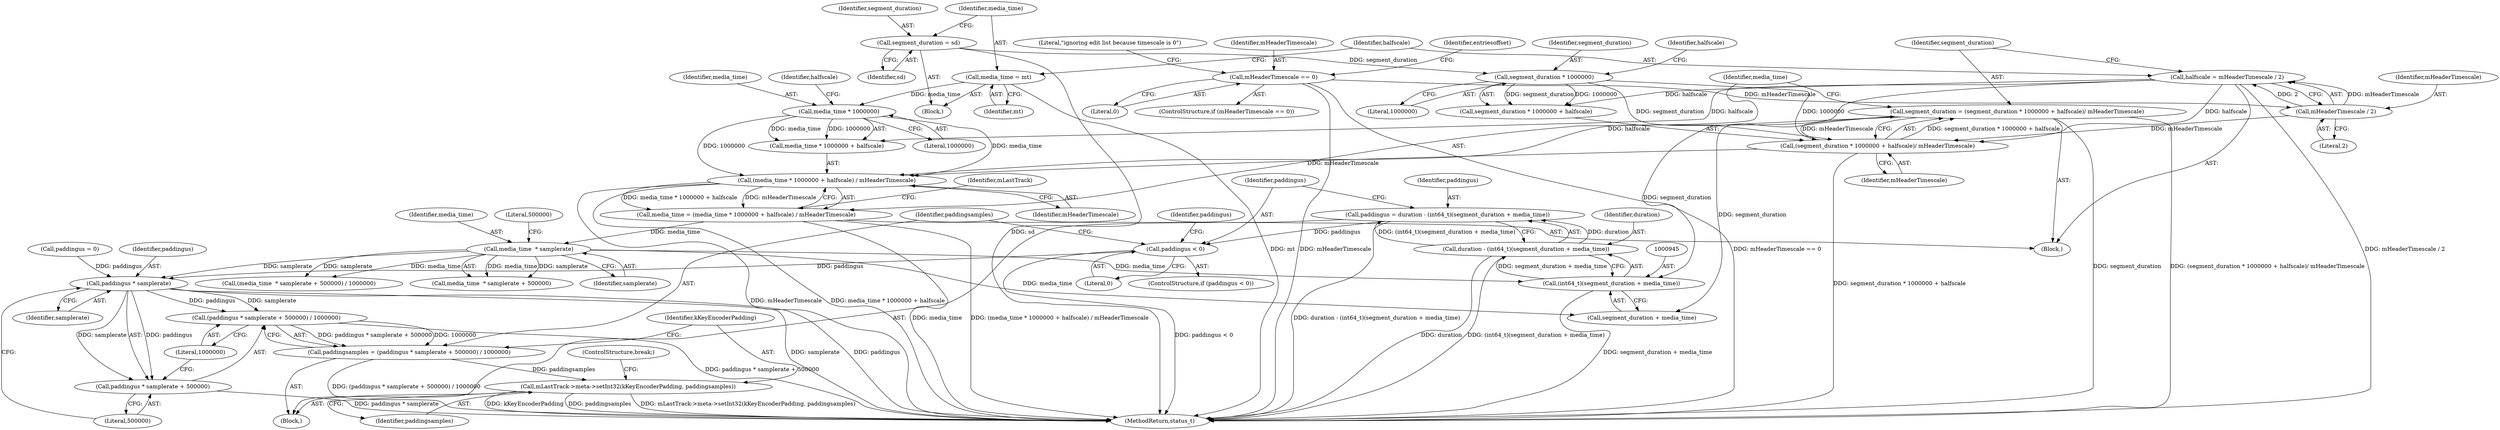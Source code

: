 digraph "0_Android_8a3a2f6ea7defe1a81bb32b3c9f3537f84749b9d@integer" {
"1000940" [label="(Call,paddingus = duration - (int64_t)(segment_duration + media_time))"];
"1000942" [label="(Call,duration - (int64_t)(segment_duration + media_time))"];
"1000944" [label="(Call,(int64_t)(segment_duration + media_time))"];
"1000889" [label="(Call,segment_duration = (segment_duration * 1000000 + halfscale)/ mHeaderTimescale)"];
"1000891" [label="(Call,(segment_duration * 1000000 + halfscale)/ mHeaderTimescale)"];
"1000893" [label="(Call,segment_duration * 1000000)"];
"1000873" [label="(Call,segment_duration = sd)"];
"1000884" [label="(Call,halfscale = mHeaderTimescale / 2)"];
"1000886" [label="(Call,mHeaderTimescale / 2)"];
"1000806" [label="(Call,mHeaderTimescale == 0)"];
"1000931" [label="(Call,media_time  * samplerate)"];
"1000898" [label="(Call,media_time = (media_time * 1000000 + halfscale) / mHeaderTimescale)"];
"1000900" [label="(Call,(media_time * 1000000 + halfscale) / mHeaderTimescale)"];
"1000902" [label="(Call,media_time * 1000000)"];
"1000876" [label="(Call,media_time = mt)"];
"1000950" [label="(Call,paddingus < 0)"];
"1000962" [label="(Call,paddingus * samplerate)"];
"1000960" [label="(Call,(paddingus * samplerate + 500000) / 1000000)"];
"1000958" [label="(Call,paddingsamples = (paddingus * samplerate + 500000) / 1000000)"];
"1000967" [label="(Call,mLastTrack->meta->setInt32(kKeyEncoderPadding, paddingsamples))"];
"1000961" [label="(Call,paddingus * samplerate + 500000)"];
"1000931" [label="(Call,media_time  * samplerate)"];
"1000905" [label="(Identifier,halfscale)"];
"1000889" [label="(Call,segment_duration = (segment_duration * 1000000 + halfscale)/ mHeaderTimescale)"];
"1000899" [label="(Identifier,media_time)"];
"1000896" [label="(Identifier,halfscale)"];
"1000885" [label="(Identifier,halfscale)"];
"1000954" [label="(Call,paddingus = 0)"];
"1000932" [label="(Identifier,media_time)"];
"1000958" [label="(Call,paddingsamples = (paddingus * samplerate + 500000) / 1000000)"];
"1000929" [label="(Call,(media_time  * samplerate + 500000) / 1000000)"];
"1000959" [label="(Identifier,paddingsamples)"];
"1000960" [label="(Call,(paddingus * samplerate + 500000) / 1000000)"];
"1000969" [label="(Identifier,paddingsamples)"];
"1000963" [label="(Identifier,paddingus)"];
"1000961" [label="(Call,paddingus * samplerate + 500000)"];
"1000878" [label="(Identifier,mt)"];
"1000892" [label="(Call,segment_duration * 1000000 + halfscale)"];
"1000886" [label="(Call,mHeaderTimescale / 2)"];
"1000873" [label="(Call,segment_duration = sd)"];
"1000964" [label="(Identifier,samplerate)"];
"1000930" [label="(Call,media_time  * samplerate + 500000)"];
"1000884" [label="(Call,halfscale = mHeaderTimescale / 2)"];
"1000894" [label="(Identifier,segment_duration)"];
"1000903" [label="(Identifier,media_time)"];
"1000902" [label="(Call,media_time * 1000000)"];
"1000891" [label="(Call,(segment_duration * 1000000 + halfscale)/ mHeaderTimescale)"];
"1000890" [label="(Identifier,segment_duration)"];
"1000942" [label="(Call,duration - (int64_t)(segment_duration + media_time))"];
"1000895" [label="(Literal,1000000)"];
"1000811" [label="(Literal,\"ignoring edit list because timescale is 0\")"];
"1000943" [label="(Identifier,duration)"];
"1000887" [label="(Identifier,mHeaderTimescale)"];
"1000911" [label="(Identifier,mLastTrack)"];
"1000904" [label="(Literal,1000000)"];
"1000925" [label="(Block,)"];
"1000805" [label="(ControlStructure,if (mHeaderTimescale == 0))"];
"1000807" [label="(Identifier,mHeaderTimescale)"];
"1000933" [label="(Identifier,samplerate)"];
"1000888" [label="(Literal,2)"];
"1000940" [label="(Call,paddingus = duration - (int64_t)(segment_duration + media_time))"];
"1003923" [label="(MethodReturn,status_t)"];
"1000949" [label="(ControlStructure,if (paddingus < 0))"];
"1000955" [label="(Identifier,paddingus)"];
"1000968" [label="(Identifier,kKeyEncoderPadding)"];
"1000967" [label="(Call,mLastTrack->meta->setInt32(kKeyEncoderPadding, paddingsamples))"];
"1000851" [label="(Block,)"];
"1000900" [label="(Call,(media_time * 1000000 + halfscale) / mHeaderTimescale)"];
"1000941" [label="(Identifier,paddingus)"];
"1000874" [label="(Identifier,segment_duration)"];
"1000970" [label="(ControlStructure,break;)"];
"1000946" [label="(Call,segment_duration + media_time)"];
"1000813" [label="(Block,)"];
"1000934" [label="(Literal,500000)"];
"1000816" [label="(Identifier,entriesoffset)"];
"1000906" [label="(Identifier,mHeaderTimescale)"];
"1000965" [label="(Literal,500000)"];
"1000893" [label="(Call,segment_duration * 1000000)"];
"1000950" [label="(Call,paddingus < 0)"];
"1000962" [label="(Call,paddingus * samplerate)"];
"1000806" [label="(Call,mHeaderTimescale == 0)"];
"1000952" [label="(Literal,0)"];
"1000901" [label="(Call,media_time * 1000000 + halfscale)"];
"1000876" [label="(Call,media_time = mt)"];
"1000877" [label="(Identifier,media_time)"];
"1000897" [label="(Identifier,mHeaderTimescale)"];
"1000898" [label="(Call,media_time = (media_time * 1000000 + halfscale) / mHeaderTimescale)"];
"1000966" [label="(Literal,1000000)"];
"1000944" [label="(Call,(int64_t)(segment_duration + media_time))"];
"1000951" [label="(Identifier,paddingus)"];
"1000808" [label="(Literal,0)"];
"1000875" [label="(Identifier,sd)"];
"1000940" -> "1000925"  [label="AST: "];
"1000940" -> "1000942"  [label="CFG: "];
"1000941" -> "1000940"  [label="AST: "];
"1000942" -> "1000940"  [label="AST: "];
"1000951" -> "1000940"  [label="CFG: "];
"1000940" -> "1003923"  [label="DDG: duration - (int64_t)(segment_duration + media_time)"];
"1000942" -> "1000940"  [label="DDG: duration"];
"1000942" -> "1000940"  [label="DDG: (int64_t)(segment_duration + media_time)"];
"1000940" -> "1000950"  [label="DDG: paddingus"];
"1000942" -> "1000944"  [label="CFG: "];
"1000943" -> "1000942"  [label="AST: "];
"1000944" -> "1000942"  [label="AST: "];
"1000942" -> "1003923"  [label="DDG: duration"];
"1000942" -> "1003923"  [label="DDG: (int64_t)(segment_duration + media_time)"];
"1000944" -> "1000942"  [label="DDG: segment_duration + media_time"];
"1000944" -> "1000946"  [label="CFG: "];
"1000945" -> "1000944"  [label="AST: "];
"1000946" -> "1000944"  [label="AST: "];
"1000944" -> "1003923"  [label="DDG: segment_duration + media_time"];
"1000889" -> "1000944"  [label="DDG: segment_duration"];
"1000931" -> "1000944"  [label="DDG: media_time"];
"1000889" -> "1000813"  [label="AST: "];
"1000889" -> "1000891"  [label="CFG: "];
"1000890" -> "1000889"  [label="AST: "];
"1000891" -> "1000889"  [label="AST: "];
"1000899" -> "1000889"  [label="CFG: "];
"1000889" -> "1003923"  [label="DDG: (segment_duration * 1000000 + halfscale)/ mHeaderTimescale"];
"1000889" -> "1003923"  [label="DDG: segment_duration"];
"1000891" -> "1000889"  [label="DDG: segment_duration * 1000000 + halfscale"];
"1000891" -> "1000889"  [label="DDG: mHeaderTimescale"];
"1000889" -> "1000946"  [label="DDG: segment_duration"];
"1000891" -> "1000897"  [label="CFG: "];
"1000892" -> "1000891"  [label="AST: "];
"1000897" -> "1000891"  [label="AST: "];
"1000891" -> "1003923"  [label="DDG: segment_duration * 1000000 + halfscale"];
"1000893" -> "1000891"  [label="DDG: segment_duration"];
"1000893" -> "1000891"  [label="DDG: 1000000"];
"1000884" -> "1000891"  [label="DDG: halfscale"];
"1000886" -> "1000891"  [label="DDG: mHeaderTimescale"];
"1000891" -> "1000900"  [label="DDG: mHeaderTimescale"];
"1000893" -> "1000892"  [label="AST: "];
"1000893" -> "1000895"  [label="CFG: "];
"1000894" -> "1000893"  [label="AST: "];
"1000895" -> "1000893"  [label="AST: "];
"1000896" -> "1000893"  [label="CFG: "];
"1000893" -> "1000892"  [label="DDG: segment_duration"];
"1000893" -> "1000892"  [label="DDG: 1000000"];
"1000873" -> "1000893"  [label="DDG: segment_duration"];
"1000873" -> "1000851"  [label="AST: "];
"1000873" -> "1000875"  [label="CFG: "];
"1000874" -> "1000873"  [label="AST: "];
"1000875" -> "1000873"  [label="AST: "];
"1000877" -> "1000873"  [label="CFG: "];
"1000873" -> "1003923"  [label="DDG: sd"];
"1000884" -> "1000813"  [label="AST: "];
"1000884" -> "1000886"  [label="CFG: "];
"1000885" -> "1000884"  [label="AST: "];
"1000886" -> "1000884"  [label="AST: "];
"1000890" -> "1000884"  [label="CFG: "];
"1000884" -> "1003923"  [label="DDG: mHeaderTimescale / 2"];
"1000886" -> "1000884"  [label="DDG: mHeaderTimescale"];
"1000886" -> "1000884"  [label="DDG: 2"];
"1000884" -> "1000892"  [label="DDG: halfscale"];
"1000884" -> "1000900"  [label="DDG: halfscale"];
"1000884" -> "1000901"  [label="DDG: halfscale"];
"1000886" -> "1000888"  [label="CFG: "];
"1000887" -> "1000886"  [label="AST: "];
"1000888" -> "1000886"  [label="AST: "];
"1000806" -> "1000886"  [label="DDG: mHeaderTimescale"];
"1000806" -> "1000805"  [label="AST: "];
"1000806" -> "1000808"  [label="CFG: "];
"1000807" -> "1000806"  [label="AST: "];
"1000808" -> "1000806"  [label="AST: "];
"1000811" -> "1000806"  [label="CFG: "];
"1000816" -> "1000806"  [label="CFG: "];
"1000806" -> "1003923"  [label="DDG: mHeaderTimescale"];
"1000806" -> "1003923"  [label="DDG: mHeaderTimescale == 0"];
"1000931" -> "1000930"  [label="AST: "];
"1000931" -> "1000933"  [label="CFG: "];
"1000932" -> "1000931"  [label="AST: "];
"1000933" -> "1000931"  [label="AST: "];
"1000934" -> "1000931"  [label="CFG: "];
"1000931" -> "1000929"  [label="DDG: media_time"];
"1000931" -> "1000929"  [label="DDG: samplerate"];
"1000931" -> "1000930"  [label="DDG: media_time"];
"1000931" -> "1000930"  [label="DDG: samplerate"];
"1000898" -> "1000931"  [label="DDG: media_time"];
"1000931" -> "1000946"  [label="DDG: media_time"];
"1000931" -> "1000962"  [label="DDG: samplerate"];
"1000898" -> "1000813"  [label="AST: "];
"1000898" -> "1000900"  [label="CFG: "];
"1000899" -> "1000898"  [label="AST: "];
"1000900" -> "1000898"  [label="AST: "];
"1000911" -> "1000898"  [label="CFG: "];
"1000898" -> "1003923"  [label="DDG: media_time"];
"1000898" -> "1003923"  [label="DDG: (media_time * 1000000 + halfscale) / mHeaderTimescale"];
"1000900" -> "1000898"  [label="DDG: media_time * 1000000 + halfscale"];
"1000900" -> "1000898"  [label="DDG: mHeaderTimescale"];
"1000900" -> "1000906"  [label="CFG: "];
"1000901" -> "1000900"  [label="AST: "];
"1000906" -> "1000900"  [label="AST: "];
"1000900" -> "1003923"  [label="DDG: mHeaderTimescale"];
"1000900" -> "1003923"  [label="DDG: media_time * 1000000 + halfscale"];
"1000902" -> "1000900"  [label="DDG: media_time"];
"1000902" -> "1000900"  [label="DDG: 1000000"];
"1000902" -> "1000901"  [label="AST: "];
"1000902" -> "1000904"  [label="CFG: "];
"1000903" -> "1000902"  [label="AST: "];
"1000904" -> "1000902"  [label="AST: "];
"1000905" -> "1000902"  [label="CFG: "];
"1000902" -> "1000901"  [label="DDG: media_time"];
"1000902" -> "1000901"  [label="DDG: 1000000"];
"1000876" -> "1000902"  [label="DDG: media_time"];
"1000876" -> "1000851"  [label="AST: "];
"1000876" -> "1000878"  [label="CFG: "];
"1000877" -> "1000876"  [label="AST: "];
"1000878" -> "1000876"  [label="AST: "];
"1000885" -> "1000876"  [label="CFG: "];
"1000876" -> "1003923"  [label="DDG: mt"];
"1000950" -> "1000949"  [label="AST: "];
"1000950" -> "1000952"  [label="CFG: "];
"1000951" -> "1000950"  [label="AST: "];
"1000952" -> "1000950"  [label="AST: "];
"1000955" -> "1000950"  [label="CFG: "];
"1000959" -> "1000950"  [label="CFG: "];
"1000950" -> "1003923"  [label="DDG: paddingus < 0"];
"1000950" -> "1000962"  [label="DDG: paddingus"];
"1000962" -> "1000961"  [label="AST: "];
"1000962" -> "1000964"  [label="CFG: "];
"1000963" -> "1000962"  [label="AST: "];
"1000964" -> "1000962"  [label="AST: "];
"1000965" -> "1000962"  [label="CFG: "];
"1000962" -> "1003923"  [label="DDG: samplerate"];
"1000962" -> "1003923"  [label="DDG: paddingus"];
"1000962" -> "1000960"  [label="DDG: paddingus"];
"1000962" -> "1000960"  [label="DDG: samplerate"];
"1000962" -> "1000961"  [label="DDG: paddingus"];
"1000962" -> "1000961"  [label="DDG: samplerate"];
"1000954" -> "1000962"  [label="DDG: paddingus"];
"1000960" -> "1000958"  [label="AST: "];
"1000960" -> "1000966"  [label="CFG: "];
"1000961" -> "1000960"  [label="AST: "];
"1000966" -> "1000960"  [label="AST: "];
"1000958" -> "1000960"  [label="CFG: "];
"1000960" -> "1003923"  [label="DDG: paddingus * samplerate + 500000"];
"1000960" -> "1000958"  [label="DDG: paddingus * samplerate + 500000"];
"1000960" -> "1000958"  [label="DDG: 1000000"];
"1000958" -> "1000925"  [label="AST: "];
"1000959" -> "1000958"  [label="AST: "];
"1000968" -> "1000958"  [label="CFG: "];
"1000958" -> "1003923"  [label="DDG: (paddingus * samplerate + 500000) / 1000000"];
"1000958" -> "1000967"  [label="DDG: paddingsamples"];
"1000967" -> "1000925"  [label="AST: "];
"1000967" -> "1000969"  [label="CFG: "];
"1000968" -> "1000967"  [label="AST: "];
"1000969" -> "1000967"  [label="AST: "];
"1000970" -> "1000967"  [label="CFG: "];
"1000967" -> "1003923"  [label="DDG: paddingsamples"];
"1000967" -> "1003923"  [label="DDG: mLastTrack->meta->setInt32(kKeyEncoderPadding, paddingsamples)"];
"1000967" -> "1003923"  [label="DDG: kKeyEncoderPadding"];
"1000961" -> "1000965"  [label="CFG: "];
"1000965" -> "1000961"  [label="AST: "];
"1000966" -> "1000961"  [label="CFG: "];
"1000961" -> "1003923"  [label="DDG: paddingus * samplerate"];
}
